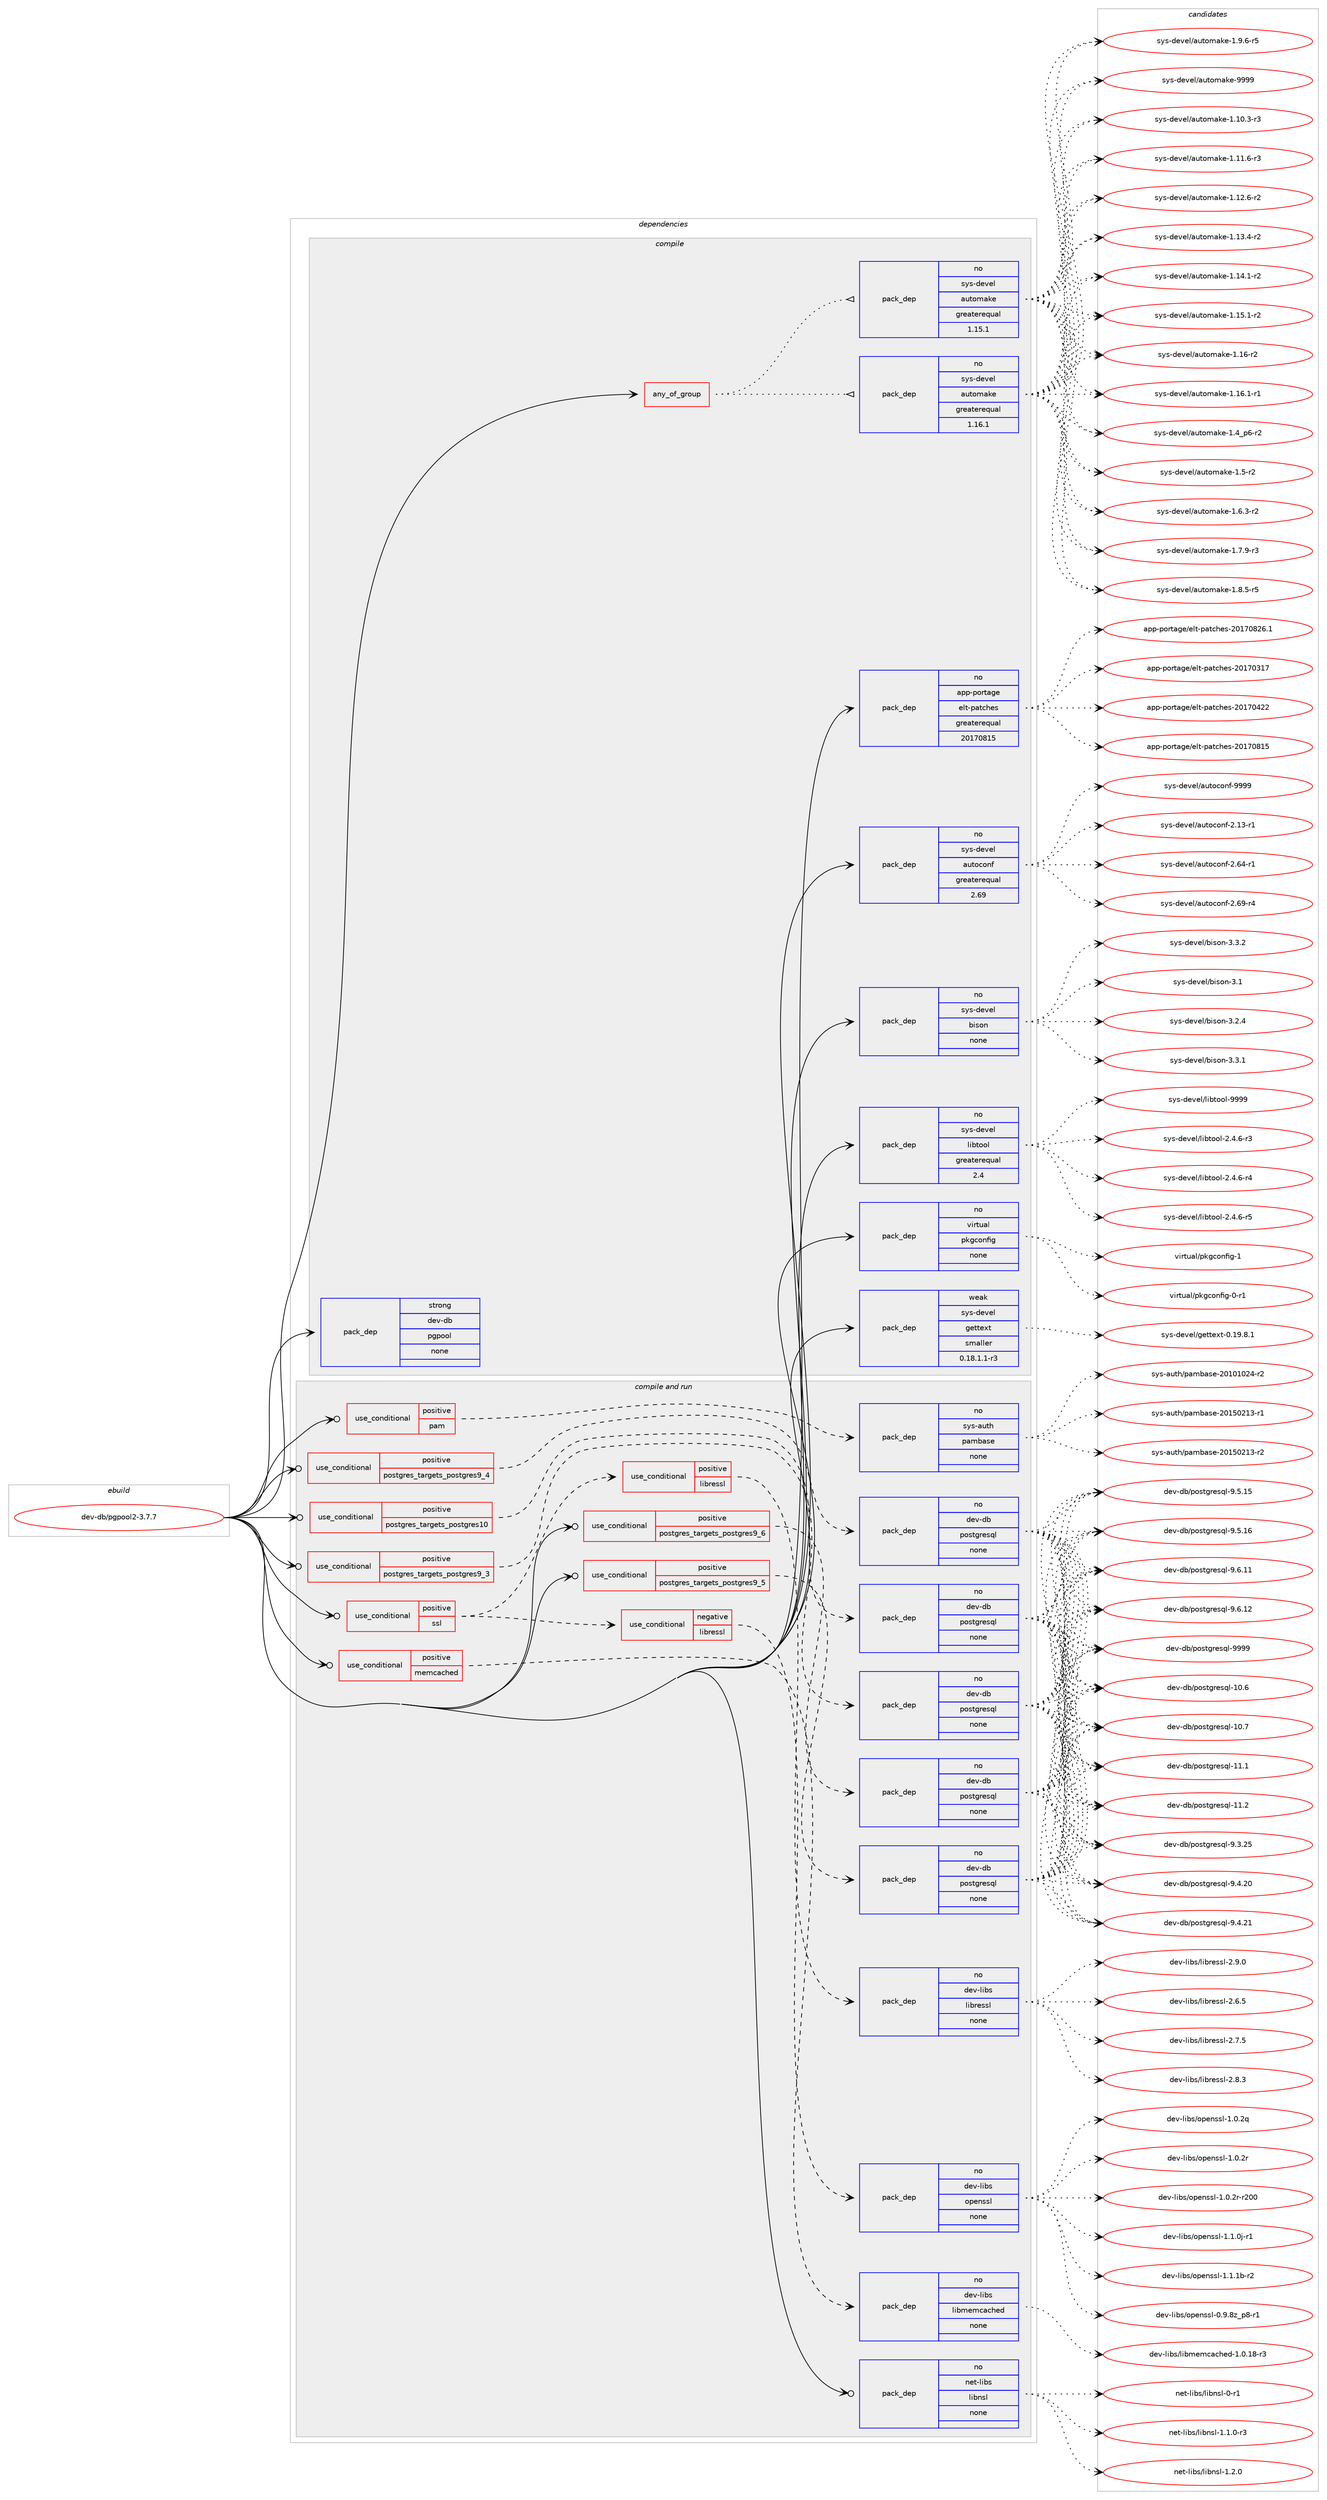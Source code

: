 digraph prolog {

# *************
# Graph options
# *************

newrank=true;
concentrate=true;
compound=true;
graph [rankdir=LR,fontname=Helvetica,fontsize=10,ranksep=1.5];#, ranksep=2.5, nodesep=0.2];
edge  [arrowhead=vee];
node  [fontname=Helvetica,fontsize=10];

# **********
# The ebuild
# **********

subgraph cluster_leftcol {
color=gray;
rank=same;
label=<<i>ebuild</i>>;
id [label="dev-db/pgpool2-3.7.7", color=red, width=4, href="../dev-db/pgpool2-3.7.7.svg"];
}

# ****************
# The dependencies
# ****************

subgraph cluster_midcol {
color=gray;
label=<<i>dependencies</i>>;
subgraph cluster_compile {
fillcolor="#eeeeee";
style=filled;
label=<<i>compile</i>>;
subgraph any20402 {
dependency1321471 [label=<<TABLE BORDER="0" CELLBORDER="1" CELLSPACING="0" CELLPADDING="4"><TR><TD CELLPADDING="10">any_of_group</TD></TR></TABLE>>, shape=none, color=red];subgraph pack942980 {
dependency1321472 [label=<<TABLE BORDER="0" CELLBORDER="1" CELLSPACING="0" CELLPADDING="4" WIDTH="220"><TR><TD ROWSPAN="6" CELLPADDING="30">pack_dep</TD></TR><TR><TD WIDTH="110">no</TD></TR><TR><TD>sys-devel</TD></TR><TR><TD>automake</TD></TR><TR><TD>greaterequal</TD></TR><TR><TD>1.16.1</TD></TR></TABLE>>, shape=none, color=blue];
}
dependency1321471:e -> dependency1321472:w [weight=20,style="dotted",arrowhead="oinv"];
subgraph pack942981 {
dependency1321473 [label=<<TABLE BORDER="0" CELLBORDER="1" CELLSPACING="0" CELLPADDING="4" WIDTH="220"><TR><TD ROWSPAN="6" CELLPADDING="30">pack_dep</TD></TR><TR><TD WIDTH="110">no</TD></TR><TR><TD>sys-devel</TD></TR><TR><TD>automake</TD></TR><TR><TD>greaterequal</TD></TR><TR><TD>1.15.1</TD></TR></TABLE>>, shape=none, color=blue];
}
dependency1321471:e -> dependency1321473:w [weight=20,style="dotted",arrowhead="oinv"];
}
id:e -> dependency1321471:w [weight=20,style="solid",arrowhead="vee"];
subgraph pack942982 {
dependency1321474 [label=<<TABLE BORDER="0" CELLBORDER="1" CELLSPACING="0" CELLPADDING="4" WIDTH="220"><TR><TD ROWSPAN="6" CELLPADDING="30">pack_dep</TD></TR><TR><TD WIDTH="110">no</TD></TR><TR><TD>app-portage</TD></TR><TR><TD>elt-patches</TD></TR><TR><TD>greaterequal</TD></TR><TR><TD>20170815</TD></TR></TABLE>>, shape=none, color=blue];
}
id:e -> dependency1321474:w [weight=20,style="solid",arrowhead="vee"];
subgraph pack942983 {
dependency1321475 [label=<<TABLE BORDER="0" CELLBORDER="1" CELLSPACING="0" CELLPADDING="4" WIDTH="220"><TR><TD ROWSPAN="6" CELLPADDING="30">pack_dep</TD></TR><TR><TD WIDTH="110">no</TD></TR><TR><TD>sys-devel</TD></TR><TR><TD>autoconf</TD></TR><TR><TD>greaterequal</TD></TR><TR><TD>2.69</TD></TR></TABLE>>, shape=none, color=blue];
}
id:e -> dependency1321475:w [weight=20,style="solid",arrowhead="vee"];
subgraph pack942984 {
dependency1321476 [label=<<TABLE BORDER="0" CELLBORDER="1" CELLSPACING="0" CELLPADDING="4" WIDTH="220"><TR><TD ROWSPAN="6" CELLPADDING="30">pack_dep</TD></TR><TR><TD WIDTH="110">no</TD></TR><TR><TD>sys-devel</TD></TR><TR><TD>bison</TD></TR><TR><TD>none</TD></TR><TR><TD></TD></TR></TABLE>>, shape=none, color=blue];
}
id:e -> dependency1321476:w [weight=20,style="solid",arrowhead="vee"];
subgraph pack942985 {
dependency1321477 [label=<<TABLE BORDER="0" CELLBORDER="1" CELLSPACING="0" CELLPADDING="4" WIDTH="220"><TR><TD ROWSPAN="6" CELLPADDING="30">pack_dep</TD></TR><TR><TD WIDTH="110">no</TD></TR><TR><TD>sys-devel</TD></TR><TR><TD>libtool</TD></TR><TR><TD>greaterequal</TD></TR><TR><TD>2.4</TD></TR></TABLE>>, shape=none, color=blue];
}
id:e -> dependency1321477:w [weight=20,style="solid",arrowhead="vee"];
subgraph pack942986 {
dependency1321478 [label=<<TABLE BORDER="0" CELLBORDER="1" CELLSPACING="0" CELLPADDING="4" WIDTH="220"><TR><TD ROWSPAN="6" CELLPADDING="30">pack_dep</TD></TR><TR><TD WIDTH="110">no</TD></TR><TR><TD>virtual</TD></TR><TR><TD>pkgconfig</TD></TR><TR><TD>none</TD></TR><TR><TD></TD></TR></TABLE>>, shape=none, color=blue];
}
id:e -> dependency1321478:w [weight=20,style="solid",arrowhead="vee"];
subgraph pack942987 {
dependency1321479 [label=<<TABLE BORDER="0" CELLBORDER="1" CELLSPACING="0" CELLPADDING="4" WIDTH="220"><TR><TD ROWSPAN="6" CELLPADDING="30">pack_dep</TD></TR><TR><TD WIDTH="110">strong</TD></TR><TR><TD>dev-db</TD></TR><TR><TD>pgpool</TD></TR><TR><TD>none</TD></TR><TR><TD></TD></TR></TABLE>>, shape=none, color=blue];
}
id:e -> dependency1321479:w [weight=20,style="solid",arrowhead="vee"];
subgraph pack942988 {
dependency1321480 [label=<<TABLE BORDER="0" CELLBORDER="1" CELLSPACING="0" CELLPADDING="4" WIDTH="220"><TR><TD ROWSPAN="6" CELLPADDING="30">pack_dep</TD></TR><TR><TD WIDTH="110">weak</TD></TR><TR><TD>sys-devel</TD></TR><TR><TD>gettext</TD></TR><TR><TD>smaller</TD></TR><TR><TD>0.18.1.1-r3</TD></TR></TABLE>>, shape=none, color=blue];
}
id:e -> dependency1321480:w [weight=20,style="solid",arrowhead="vee"];
}
subgraph cluster_compileandrun {
fillcolor="#eeeeee";
style=filled;
label=<<i>compile and run</i>>;
subgraph cond357537 {
dependency1321481 [label=<<TABLE BORDER="0" CELLBORDER="1" CELLSPACING="0" CELLPADDING="4"><TR><TD ROWSPAN="3" CELLPADDING="10">use_conditional</TD></TR><TR><TD>positive</TD></TR><TR><TD>memcached</TD></TR></TABLE>>, shape=none, color=red];
subgraph pack942989 {
dependency1321482 [label=<<TABLE BORDER="0" CELLBORDER="1" CELLSPACING="0" CELLPADDING="4" WIDTH="220"><TR><TD ROWSPAN="6" CELLPADDING="30">pack_dep</TD></TR><TR><TD WIDTH="110">no</TD></TR><TR><TD>dev-libs</TD></TR><TR><TD>libmemcached</TD></TR><TR><TD>none</TD></TR><TR><TD></TD></TR></TABLE>>, shape=none, color=blue];
}
dependency1321481:e -> dependency1321482:w [weight=20,style="dashed",arrowhead="vee"];
}
id:e -> dependency1321481:w [weight=20,style="solid",arrowhead="odotvee"];
subgraph cond357538 {
dependency1321483 [label=<<TABLE BORDER="0" CELLBORDER="1" CELLSPACING="0" CELLPADDING="4"><TR><TD ROWSPAN="3" CELLPADDING="10">use_conditional</TD></TR><TR><TD>positive</TD></TR><TR><TD>pam</TD></TR></TABLE>>, shape=none, color=red];
subgraph pack942990 {
dependency1321484 [label=<<TABLE BORDER="0" CELLBORDER="1" CELLSPACING="0" CELLPADDING="4" WIDTH="220"><TR><TD ROWSPAN="6" CELLPADDING="30">pack_dep</TD></TR><TR><TD WIDTH="110">no</TD></TR><TR><TD>sys-auth</TD></TR><TR><TD>pambase</TD></TR><TR><TD>none</TD></TR><TR><TD></TD></TR></TABLE>>, shape=none, color=blue];
}
dependency1321483:e -> dependency1321484:w [weight=20,style="dashed",arrowhead="vee"];
}
id:e -> dependency1321483:w [weight=20,style="solid",arrowhead="odotvee"];
subgraph cond357539 {
dependency1321485 [label=<<TABLE BORDER="0" CELLBORDER="1" CELLSPACING="0" CELLPADDING="4"><TR><TD ROWSPAN="3" CELLPADDING="10">use_conditional</TD></TR><TR><TD>positive</TD></TR><TR><TD>postgres_targets_postgres10</TD></TR></TABLE>>, shape=none, color=red];
subgraph pack942991 {
dependency1321486 [label=<<TABLE BORDER="0" CELLBORDER="1" CELLSPACING="0" CELLPADDING="4" WIDTH="220"><TR><TD ROWSPAN="6" CELLPADDING="30">pack_dep</TD></TR><TR><TD WIDTH="110">no</TD></TR><TR><TD>dev-db</TD></TR><TR><TD>postgresql</TD></TR><TR><TD>none</TD></TR><TR><TD></TD></TR></TABLE>>, shape=none, color=blue];
}
dependency1321485:e -> dependency1321486:w [weight=20,style="dashed",arrowhead="vee"];
}
id:e -> dependency1321485:w [weight=20,style="solid",arrowhead="odotvee"];
subgraph cond357540 {
dependency1321487 [label=<<TABLE BORDER="0" CELLBORDER="1" CELLSPACING="0" CELLPADDING="4"><TR><TD ROWSPAN="3" CELLPADDING="10">use_conditional</TD></TR><TR><TD>positive</TD></TR><TR><TD>postgres_targets_postgres9_3</TD></TR></TABLE>>, shape=none, color=red];
subgraph pack942992 {
dependency1321488 [label=<<TABLE BORDER="0" CELLBORDER="1" CELLSPACING="0" CELLPADDING="4" WIDTH="220"><TR><TD ROWSPAN="6" CELLPADDING="30">pack_dep</TD></TR><TR><TD WIDTH="110">no</TD></TR><TR><TD>dev-db</TD></TR><TR><TD>postgresql</TD></TR><TR><TD>none</TD></TR><TR><TD></TD></TR></TABLE>>, shape=none, color=blue];
}
dependency1321487:e -> dependency1321488:w [weight=20,style="dashed",arrowhead="vee"];
}
id:e -> dependency1321487:w [weight=20,style="solid",arrowhead="odotvee"];
subgraph cond357541 {
dependency1321489 [label=<<TABLE BORDER="0" CELLBORDER="1" CELLSPACING="0" CELLPADDING="4"><TR><TD ROWSPAN="3" CELLPADDING="10">use_conditional</TD></TR><TR><TD>positive</TD></TR><TR><TD>postgres_targets_postgres9_4</TD></TR></TABLE>>, shape=none, color=red];
subgraph pack942993 {
dependency1321490 [label=<<TABLE BORDER="0" CELLBORDER="1" CELLSPACING="0" CELLPADDING="4" WIDTH="220"><TR><TD ROWSPAN="6" CELLPADDING="30">pack_dep</TD></TR><TR><TD WIDTH="110">no</TD></TR><TR><TD>dev-db</TD></TR><TR><TD>postgresql</TD></TR><TR><TD>none</TD></TR><TR><TD></TD></TR></TABLE>>, shape=none, color=blue];
}
dependency1321489:e -> dependency1321490:w [weight=20,style="dashed",arrowhead="vee"];
}
id:e -> dependency1321489:w [weight=20,style="solid",arrowhead="odotvee"];
subgraph cond357542 {
dependency1321491 [label=<<TABLE BORDER="0" CELLBORDER="1" CELLSPACING="0" CELLPADDING="4"><TR><TD ROWSPAN="3" CELLPADDING="10">use_conditional</TD></TR><TR><TD>positive</TD></TR><TR><TD>postgres_targets_postgres9_5</TD></TR></TABLE>>, shape=none, color=red];
subgraph pack942994 {
dependency1321492 [label=<<TABLE BORDER="0" CELLBORDER="1" CELLSPACING="0" CELLPADDING="4" WIDTH="220"><TR><TD ROWSPAN="6" CELLPADDING="30">pack_dep</TD></TR><TR><TD WIDTH="110">no</TD></TR><TR><TD>dev-db</TD></TR><TR><TD>postgresql</TD></TR><TR><TD>none</TD></TR><TR><TD></TD></TR></TABLE>>, shape=none, color=blue];
}
dependency1321491:e -> dependency1321492:w [weight=20,style="dashed",arrowhead="vee"];
}
id:e -> dependency1321491:w [weight=20,style="solid",arrowhead="odotvee"];
subgraph cond357543 {
dependency1321493 [label=<<TABLE BORDER="0" CELLBORDER="1" CELLSPACING="0" CELLPADDING="4"><TR><TD ROWSPAN="3" CELLPADDING="10">use_conditional</TD></TR><TR><TD>positive</TD></TR><TR><TD>postgres_targets_postgres9_6</TD></TR></TABLE>>, shape=none, color=red];
subgraph pack942995 {
dependency1321494 [label=<<TABLE BORDER="0" CELLBORDER="1" CELLSPACING="0" CELLPADDING="4" WIDTH="220"><TR><TD ROWSPAN="6" CELLPADDING="30">pack_dep</TD></TR><TR><TD WIDTH="110">no</TD></TR><TR><TD>dev-db</TD></TR><TR><TD>postgresql</TD></TR><TR><TD>none</TD></TR><TR><TD></TD></TR></TABLE>>, shape=none, color=blue];
}
dependency1321493:e -> dependency1321494:w [weight=20,style="dashed",arrowhead="vee"];
}
id:e -> dependency1321493:w [weight=20,style="solid",arrowhead="odotvee"];
subgraph cond357544 {
dependency1321495 [label=<<TABLE BORDER="0" CELLBORDER="1" CELLSPACING="0" CELLPADDING="4"><TR><TD ROWSPAN="3" CELLPADDING="10">use_conditional</TD></TR><TR><TD>positive</TD></TR><TR><TD>ssl</TD></TR></TABLE>>, shape=none, color=red];
subgraph cond357545 {
dependency1321496 [label=<<TABLE BORDER="0" CELLBORDER="1" CELLSPACING="0" CELLPADDING="4"><TR><TD ROWSPAN="3" CELLPADDING="10">use_conditional</TD></TR><TR><TD>negative</TD></TR><TR><TD>libressl</TD></TR></TABLE>>, shape=none, color=red];
subgraph pack942996 {
dependency1321497 [label=<<TABLE BORDER="0" CELLBORDER="1" CELLSPACING="0" CELLPADDING="4" WIDTH="220"><TR><TD ROWSPAN="6" CELLPADDING="30">pack_dep</TD></TR><TR><TD WIDTH="110">no</TD></TR><TR><TD>dev-libs</TD></TR><TR><TD>openssl</TD></TR><TR><TD>none</TD></TR><TR><TD></TD></TR></TABLE>>, shape=none, color=blue];
}
dependency1321496:e -> dependency1321497:w [weight=20,style="dashed",arrowhead="vee"];
}
dependency1321495:e -> dependency1321496:w [weight=20,style="dashed",arrowhead="vee"];
subgraph cond357546 {
dependency1321498 [label=<<TABLE BORDER="0" CELLBORDER="1" CELLSPACING="0" CELLPADDING="4"><TR><TD ROWSPAN="3" CELLPADDING="10">use_conditional</TD></TR><TR><TD>positive</TD></TR><TR><TD>libressl</TD></TR></TABLE>>, shape=none, color=red];
subgraph pack942997 {
dependency1321499 [label=<<TABLE BORDER="0" CELLBORDER="1" CELLSPACING="0" CELLPADDING="4" WIDTH="220"><TR><TD ROWSPAN="6" CELLPADDING="30">pack_dep</TD></TR><TR><TD WIDTH="110">no</TD></TR><TR><TD>dev-libs</TD></TR><TR><TD>libressl</TD></TR><TR><TD>none</TD></TR><TR><TD></TD></TR></TABLE>>, shape=none, color=blue];
}
dependency1321498:e -> dependency1321499:w [weight=20,style="dashed",arrowhead="vee"];
}
dependency1321495:e -> dependency1321498:w [weight=20,style="dashed",arrowhead="vee"];
}
id:e -> dependency1321495:w [weight=20,style="solid",arrowhead="odotvee"];
subgraph pack942998 {
dependency1321500 [label=<<TABLE BORDER="0" CELLBORDER="1" CELLSPACING="0" CELLPADDING="4" WIDTH="220"><TR><TD ROWSPAN="6" CELLPADDING="30">pack_dep</TD></TR><TR><TD WIDTH="110">no</TD></TR><TR><TD>net-libs</TD></TR><TR><TD>libnsl</TD></TR><TR><TD>none</TD></TR><TR><TD></TD></TR></TABLE>>, shape=none, color=blue];
}
id:e -> dependency1321500:w [weight=20,style="solid",arrowhead="odotvee"];
}
subgraph cluster_run {
fillcolor="#eeeeee";
style=filled;
label=<<i>run</i>>;
}
}

# **************
# The candidates
# **************

subgraph cluster_choices {
rank=same;
color=gray;
label=<<i>candidates</i>>;

subgraph choice942980 {
color=black;
nodesep=1;
choice11512111545100101118101108479711711611110997107101454946494846514511451 [label="sys-devel/automake-1.10.3-r3", color=red, width=4,href="../sys-devel/automake-1.10.3-r3.svg"];
choice11512111545100101118101108479711711611110997107101454946494946544511451 [label="sys-devel/automake-1.11.6-r3", color=red, width=4,href="../sys-devel/automake-1.11.6-r3.svg"];
choice11512111545100101118101108479711711611110997107101454946495046544511450 [label="sys-devel/automake-1.12.6-r2", color=red, width=4,href="../sys-devel/automake-1.12.6-r2.svg"];
choice11512111545100101118101108479711711611110997107101454946495146524511450 [label="sys-devel/automake-1.13.4-r2", color=red, width=4,href="../sys-devel/automake-1.13.4-r2.svg"];
choice11512111545100101118101108479711711611110997107101454946495246494511450 [label="sys-devel/automake-1.14.1-r2", color=red, width=4,href="../sys-devel/automake-1.14.1-r2.svg"];
choice11512111545100101118101108479711711611110997107101454946495346494511450 [label="sys-devel/automake-1.15.1-r2", color=red, width=4,href="../sys-devel/automake-1.15.1-r2.svg"];
choice1151211154510010111810110847971171161111099710710145494649544511450 [label="sys-devel/automake-1.16-r2", color=red, width=4,href="../sys-devel/automake-1.16-r2.svg"];
choice11512111545100101118101108479711711611110997107101454946495446494511449 [label="sys-devel/automake-1.16.1-r1", color=red, width=4,href="../sys-devel/automake-1.16.1-r1.svg"];
choice115121115451001011181011084797117116111109971071014549465295112544511450 [label="sys-devel/automake-1.4_p6-r2", color=red, width=4,href="../sys-devel/automake-1.4_p6-r2.svg"];
choice11512111545100101118101108479711711611110997107101454946534511450 [label="sys-devel/automake-1.5-r2", color=red, width=4,href="../sys-devel/automake-1.5-r2.svg"];
choice115121115451001011181011084797117116111109971071014549465446514511450 [label="sys-devel/automake-1.6.3-r2", color=red, width=4,href="../sys-devel/automake-1.6.3-r2.svg"];
choice115121115451001011181011084797117116111109971071014549465546574511451 [label="sys-devel/automake-1.7.9-r3", color=red, width=4,href="../sys-devel/automake-1.7.9-r3.svg"];
choice115121115451001011181011084797117116111109971071014549465646534511453 [label="sys-devel/automake-1.8.5-r5", color=red, width=4,href="../sys-devel/automake-1.8.5-r5.svg"];
choice115121115451001011181011084797117116111109971071014549465746544511453 [label="sys-devel/automake-1.9.6-r5", color=red, width=4,href="../sys-devel/automake-1.9.6-r5.svg"];
choice115121115451001011181011084797117116111109971071014557575757 [label="sys-devel/automake-9999", color=red, width=4,href="../sys-devel/automake-9999.svg"];
dependency1321472:e -> choice11512111545100101118101108479711711611110997107101454946494846514511451:w [style=dotted,weight="100"];
dependency1321472:e -> choice11512111545100101118101108479711711611110997107101454946494946544511451:w [style=dotted,weight="100"];
dependency1321472:e -> choice11512111545100101118101108479711711611110997107101454946495046544511450:w [style=dotted,weight="100"];
dependency1321472:e -> choice11512111545100101118101108479711711611110997107101454946495146524511450:w [style=dotted,weight="100"];
dependency1321472:e -> choice11512111545100101118101108479711711611110997107101454946495246494511450:w [style=dotted,weight="100"];
dependency1321472:e -> choice11512111545100101118101108479711711611110997107101454946495346494511450:w [style=dotted,weight="100"];
dependency1321472:e -> choice1151211154510010111810110847971171161111099710710145494649544511450:w [style=dotted,weight="100"];
dependency1321472:e -> choice11512111545100101118101108479711711611110997107101454946495446494511449:w [style=dotted,weight="100"];
dependency1321472:e -> choice115121115451001011181011084797117116111109971071014549465295112544511450:w [style=dotted,weight="100"];
dependency1321472:e -> choice11512111545100101118101108479711711611110997107101454946534511450:w [style=dotted,weight="100"];
dependency1321472:e -> choice115121115451001011181011084797117116111109971071014549465446514511450:w [style=dotted,weight="100"];
dependency1321472:e -> choice115121115451001011181011084797117116111109971071014549465546574511451:w [style=dotted,weight="100"];
dependency1321472:e -> choice115121115451001011181011084797117116111109971071014549465646534511453:w [style=dotted,weight="100"];
dependency1321472:e -> choice115121115451001011181011084797117116111109971071014549465746544511453:w [style=dotted,weight="100"];
dependency1321472:e -> choice115121115451001011181011084797117116111109971071014557575757:w [style=dotted,weight="100"];
}
subgraph choice942981 {
color=black;
nodesep=1;
choice11512111545100101118101108479711711611110997107101454946494846514511451 [label="sys-devel/automake-1.10.3-r3", color=red, width=4,href="../sys-devel/automake-1.10.3-r3.svg"];
choice11512111545100101118101108479711711611110997107101454946494946544511451 [label="sys-devel/automake-1.11.6-r3", color=red, width=4,href="../sys-devel/automake-1.11.6-r3.svg"];
choice11512111545100101118101108479711711611110997107101454946495046544511450 [label="sys-devel/automake-1.12.6-r2", color=red, width=4,href="../sys-devel/automake-1.12.6-r2.svg"];
choice11512111545100101118101108479711711611110997107101454946495146524511450 [label="sys-devel/automake-1.13.4-r2", color=red, width=4,href="../sys-devel/automake-1.13.4-r2.svg"];
choice11512111545100101118101108479711711611110997107101454946495246494511450 [label="sys-devel/automake-1.14.1-r2", color=red, width=4,href="../sys-devel/automake-1.14.1-r2.svg"];
choice11512111545100101118101108479711711611110997107101454946495346494511450 [label="sys-devel/automake-1.15.1-r2", color=red, width=4,href="../sys-devel/automake-1.15.1-r2.svg"];
choice1151211154510010111810110847971171161111099710710145494649544511450 [label="sys-devel/automake-1.16-r2", color=red, width=4,href="../sys-devel/automake-1.16-r2.svg"];
choice11512111545100101118101108479711711611110997107101454946495446494511449 [label="sys-devel/automake-1.16.1-r1", color=red, width=4,href="../sys-devel/automake-1.16.1-r1.svg"];
choice115121115451001011181011084797117116111109971071014549465295112544511450 [label="sys-devel/automake-1.4_p6-r2", color=red, width=4,href="../sys-devel/automake-1.4_p6-r2.svg"];
choice11512111545100101118101108479711711611110997107101454946534511450 [label="sys-devel/automake-1.5-r2", color=red, width=4,href="../sys-devel/automake-1.5-r2.svg"];
choice115121115451001011181011084797117116111109971071014549465446514511450 [label="sys-devel/automake-1.6.3-r2", color=red, width=4,href="../sys-devel/automake-1.6.3-r2.svg"];
choice115121115451001011181011084797117116111109971071014549465546574511451 [label="sys-devel/automake-1.7.9-r3", color=red, width=4,href="../sys-devel/automake-1.7.9-r3.svg"];
choice115121115451001011181011084797117116111109971071014549465646534511453 [label="sys-devel/automake-1.8.5-r5", color=red, width=4,href="../sys-devel/automake-1.8.5-r5.svg"];
choice115121115451001011181011084797117116111109971071014549465746544511453 [label="sys-devel/automake-1.9.6-r5", color=red, width=4,href="../sys-devel/automake-1.9.6-r5.svg"];
choice115121115451001011181011084797117116111109971071014557575757 [label="sys-devel/automake-9999", color=red, width=4,href="../sys-devel/automake-9999.svg"];
dependency1321473:e -> choice11512111545100101118101108479711711611110997107101454946494846514511451:w [style=dotted,weight="100"];
dependency1321473:e -> choice11512111545100101118101108479711711611110997107101454946494946544511451:w [style=dotted,weight="100"];
dependency1321473:e -> choice11512111545100101118101108479711711611110997107101454946495046544511450:w [style=dotted,weight="100"];
dependency1321473:e -> choice11512111545100101118101108479711711611110997107101454946495146524511450:w [style=dotted,weight="100"];
dependency1321473:e -> choice11512111545100101118101108479711711611110997107101454946495246494511450:w [style=dotted,weight="100"];
dependency1321473:e -> choice11512111545100101118101108479711711611110997107101454946495346494511450:w [style=dotted,weight="100"];
dependency1321473:e -> choice1151211154510010111810110847971171161111099710710145494649544511450:w [style=dotted,weight="100"];
dependency1321473:e -> choice11512111545100101118101108479711711611110997107101454946495446494511449:w [style=dotted,weight="100"];
dependency1321473:e -> choice115121115451001011181011084797117116111109971071014549465295112544511450:w [style=dotted,weight="100"];
dependency1321473:e -> choice11512111545100101118101108479711711611110997107101454946534511450:w [style=dotted,weight="100"];
dependency1321473:e -> choice115121115451001011181011084797117116111109971071014549465446514511450:w [style=dotted,weight="100"];
dependency1321473:e -> choice115121115451001011181011084797117116111109971071014549465546574511451:w [style=dotted,weight="100"];
dependency1321473:e -> choice115121115451001011181011084797117116111109971071014549465646534511453:w [style=dotted,weight="100"];
dependency1321473:e -> choice115121115451001011181011084797117116111109971071014549465746544511453:w [style=dotted,weight="100"];
dependency1321473:e -> choice115121115451001011181011084797117116111109971071014557575757:w [style=dotted,weight="100"];
}
subgraph choice942982 {
color=black;
nodesep=1;
choice97112112451121111141169710310147101108116451129711699104101115455048495548514955 [label="app-portage/elt-patches-20170317", color=red, width=4,href="../app-portage/elt-patches-20170317.svg"];
choice97112112451121111141169710310147101108116451129711699104101115455048495548525050 [label="app-portage/elt-patches-20170422", color=red, width=4,href="../app-portage/elt-patches-20170422.svg"];
choice97112112451121111141169710310147101108116451129711699104101115455048495548564953 [label="app-portage/elt-patches-20170815", color=red, width=4,href="../app-portage/elt-patches-20170815.svg"];
choice971121124511211111411697103101471011081164511297116991041011154550484955485650544649 [label="app-portage/elt-patches-20170826.1", color=red, width=4,href="../app-portage/elt-patches-20170826.1.svg"];
dependency1321474:e -> choice97112112451121111141169710310147101108116451129711699104101115455048495548514955:w [style=dotted,weight="100"];
dependency1321474:e -> choice97112112451121111141169710310147101108116451129711699104101115455048495548525050:w [style=dotted,weight="100"];
dependency1321474:e -> choice97112112451121111141169710310147101108116451129711699104101115455048495548564953:w [style=dotted,weight="100"];
dependency1321474:e -> choice971121124511211111411697103101471011081164511297116991041011154550484955485650544649:w [style=dotted,weight="100"];
}
subgraph choice942983 {
color=black;
nodesep=1;
choice1151211154510010111810110847971171161119911111010245504649514511449 [label="sys-devel/autoconf-2.13-r1", color=red, width=4,href="../sys-devel/autoconf-2.13-r1.svg"];
choice1151211154510010111810110847971171161119911111010245504654524511449 [label="sys-devel/autoconf-2.64-r1", color=red, width=4,href="../sys-devel/autoconf-2.64-r1.svg"];
choice1151211154510010111810110847971171161119911111010245504654574511452 [label="sys-devel/autoconf-2.69-r4", color=red, width=4,href="../sys-devel/autoconf-2.69-r4.svg"];
choice115121115451001011181011084797117116111991111101024557575757 [label="sys-devel/autoconf-9999", color=red, width=4,href="../sys-devel/autoconf-9999.svg"];
dependency1321475:e -> choice1151211154510010111810110847971171161119911111010245504649514511449:w [style=dotted,weight="100"];
dependency1321475:e -> choice1151211154510010111810110847971171161119911111010245504654524511449:w [style=dotted,weight="100"];
dependency1321475:e -> choice1151211154510010111810110847971171161119911111010245504654574511452:w [style=dotted,weight="100"];
dependency1321475:e -> choice115121115451001011181011084797117116111991111101024557575757:w [style=dotted,weight="100"];
}
subgraph choice942984 {
color=black;
nodesep=1;
choice11512111545100101118101108479810511511111045514649 [label="sys-devel/bison-3.1", color=red, width=4,href="../sys-devel/bison-3.1.svg"];
choice115121115451001011181011084798105115111110455146504652 [label="sys-devel/bison-3.2.4", color=red, width=4,href="../sys-devel/bison-3.2.4.svg"];
choice115121115451001011181011084798105115111110455146514649 [label="sys-devel/bison-3.3.1", color=red, width=4,href="../sys-devel/bison-3.3.1.svg"];
choice115121115451001011181011084798105115111110455146514650 [label="sys-devel/bison-3.3.2", color=red, width=4,href="../sys-devel/bison-3.3.2.svg"];
dependency1321476:e -> choice11512111545100101118101108479810511511111045514649:w [style=dotted,weight="100"];
dependency1321476:e -> choice115121115451001011181011084798105115111110455146504652:w [style=dotted,weight="100"];
dependency1321476:e -> choice115121115451001011181011084798105115111110455146514649:w [style=dotted,weight="100"];
dependency1321476:e -> choice115121115451001011181011084798105115111110455146514650:w [style=dotted,weight="100"];
}
subgraph choice942985 {
color=black;
nodesep=1;
choice1151211154510010111810110847108105981161111111084550465246544511451 [label="sys-devel/libtool-2.4.6-r3", color=red, width=4,href="../sys-devel/libtool-2.4.6-r3.svg"];
choice1151211154510010111810110847108105981161111111084550465246544511452 [label="sys-devel/libtool-2.4.6-r4", color=red, width=4,href="../sys-devel/libtool-2.4.6-r4.svg"];
choice1151211154510010111810110847108105981161111111084550465246544511453 [label="sys-devel/libtool-2.4.6-r5", color=red, width=4,href="../sys-devel/libtool-2.4.6-r5.svg"];
choice1151211154510010111810110847108105981161111111084557575757 [label="sys-devel/libtool-9999", color=red, width=4,href="../sys-devel/libtool-9999.svg"];
dependency1321477:e -> choice1151211154510010111810110847108105981161111111084550465246544511451:w [style=dotted,weight="100"];
dependency1321477:e -> choice1151211154510010111810110847108105981161111111084550465246544511452:w [style=dotted,weight="100"];
dependency1321477:e -> choice1151211154510010111810110847108105981161111111084550465246544511453:w [style=dotted,weight="100"];
dependency1321477:e -> choice1151211154510010111810110847108105981161111111084557575757:w [style=dotted,weight="100"];
}
subgraph choice942986 {
color=black;
nodesep=1;
choice11810511411611797108471121071039911111010210510345484511449 [label="virtual/pkgconfig-0-r1", color=red, width=4,href="../virtual/pkgconfig-0-r1.svg"];
choice1181051141161179710847112107103991111101021051034549 [label="virtual/pkgconfig-1", color=red, width=4,href="../virtual/pkgconfig-1.svg"];
dependency1321478:e -> choice11810511411611797108471121071039911111010210510345484511449:w [style=dotted,weight="100"];
dependency1321478:e -> choice1181051141161179710847112107103991111101021051034549:w [style=dotted,weight="100"];
}
subgraph choice942987 {
color=black;
nodesep=1;
}
subgraph choice942988 {
color=black;
nodesep=1;
choice1151211154510010111810110847103101116116101120116454846495746564649 [label="sys-devel/gettext-0.19.8.1", color=red, width=4,href="../sys-devel/gettext-0.19.8.1.svg"];
dependency1321480:e -> choice1151211154510010111810110847103101116116101120116454846495746564649:w [style=dotted,weight="100"];
}
subgraph choice942989 {
color=black;
nodesep=1;
choice10010111845108105981154710810598109101109999799104101100454946484649564511451 [label="dev-libs/libmemcached-1.0.18-r3", color=red, width=4,href="../dev-libs/libmemcached-1.0.18-r3.svg"];
dependency1321482:e -> choice10010111845108105981154710810598109101109999799104101100454946484649564511451:w [style=dotted,weight="100"];
}
subgraph choice942990 {
color=black;
nodesep=1;
choice1151211154597117116104471129710998971151014550484948494850524511450 [label="sys-auth/pambase-20101024-r2", color=red, width=4,href="../sys-auth/pambase-20101024-r2.svg"];
choice1151211154597117116104471129710998971151014550484953485049514511449 [label="sys-auth/pambase-20150213-r1", color=red, width=4,href="../sys-auth/pambase-20150213-r1.svg"];
choice1151211154597117116104471129710998971151014550484953485049514511450 [label="sys-auth/pambase-20150213-r2", color=red, width=4,href="../sys-auth/pambase-20150213-r2.svg"];
dependency1321484:e -> choice1151211154597117116104471129710998971151014550484948494850524511450:w [style=dotted,weight="100"];
dependency1321484:e -> choice1151211154597117116104471129710998971151014550484953485049514511449:w [style=dotted,weight="100"];
dependency1321484:e -> choice1151211154597117116104471129710998971151014550484953485049514511450:w [style=dotted,weight="100"];
}
subgraph choice942991 {
color=black;
nodesep=1;
choice1001011184510098471121111151161031141011151131084549484654 [label="dev-db/postgresql-10.6", color=red, width=4,href="../dev-db/postgresql-10.6.svg"];
choice1001011184510098471121111151161031141011151131084549484655 [label="dev-db/postgresql-10.7", color=red, width=4,href="../dev-db/postgresql-10.7.svg"];
choice1001011184510098471121111151161031141011151131084549494649 [label="dev-db/postgresql-11.1", color=red, width=4,href="../dev-db/postgresql-11.1.svg"];
choice1001011184510098471121111151161031141011151131084549494650 [label="dev-db/postgresql-11.2", color=red, width=4,href="../dev-db/postgresql-11.2.svg"];
choice10010111845100984711211111511610311410111511310845574651465053 [label="dev-db/postgresql-9.3.25", color=red, width=4,href="../dev-db/postgresql-9.3.25.svg"];
choice10010111845100984711211111511610311410111511310845574652465048 [label="dev-db/postgresql-9.4.20", color=red, width=4,href="../dev-db/postgresql-9.4.20.svg"];
choice10010111845100984711211111511610311410111511310845574652465049 [label="dev-db/postgresql-9.4.21", color=red, width=4,href="../dev-db/postgresql-9.4.21.svg"];
choice10010111845100984711211111511610311410111511310845574653464953 [label="dev-db/postgresql-9.5.15", color=red, width=4,href="../dev-db/postgresql-9.5.15.svg"];
choice10010111845100984711211111511610311410111511310845574653464954 [label="dev-db/postgresql-9.5.16", color=red, width=4,href="../dev-db/postgresql-9.5.16.svg"];
choice10010111845100984711211111511610311410111511310845574654464949 [label="dev-db/postgresql-9.6.11", color=red, width=4,href="../dev-db/postgresql-9.6.11.svg"];
choice10010111845100984711211111511610311410111511310845574654464950 [label="dev-db/postgresql-9.6.12", color=red, width=4,href="../dev-db/postgresql-9.6.12.svg"];
choice1001011184510098471121111151161031141011151131084557575757 [label="dev-db/postgresql-9999", color=red, width=4,href="../dev-db/postgresql-9999.svg"];
dependency1321486:e -> choice1001011184510098471121111151161031141011151131084549484654:w [style=dotted,weight="100"];
dependency1321486:e -> choice1001011184510098471121111151161031141011151131084549484655:w [style=dotted,weight="100"];
dependency1321486:e -> choice1001011184510098471121111151161031141011151131084549494649:w [style=dotted,weight="100"];
dependency1321486:e -> choice1001011184510098471121111151161031141011151131084549494650:w [style=dotted,weight="100"];
dependency1321486:e -> choice10010111845100984711211111511610311410111511310845574651465053:w [style=dotted,weight="100"];
dependency1321486:e -> choice10010111845100984711211111511610311410111511310845574652465048:w [style=dotted,weight="100"];
dependency1321486:e -> choice10010111845100984711211111511610311410111511310845574652465049:w [style=dotted,weight="100"];
dependency1321486:e -> choice10010111845100984711211111511610311410111511310845574653464953:w [style=dotted,weight="100"];
dependency1321486:e -> choice10010111845100984711211111511610311410111511310845574653464954:w [style=dotted,weight="100"];
dependency1321486:e -> choice10010111845100984711211111511610311410111511310845574654464949:w [style=dotted,weight="100"];
dependency1321486:e -> choice10010111845100984711211111511610311410111511310845574654464950:w [style=dotted,weight="100"];
dependency1321486:e -> choice1001011184510098471121111151161031141011151131084557575757:w [style=dotted,weight="100"];
}
subgraph choice942992 {
color=black;
nodesep=1;
choice1001011184510098471121111151161031141011151131084549484654 [label="dev-db/postgresql-10.6", color=red, width=4,href="../dev-db/postgresql-10.6.svg"];
choice1001011184510098471121111151161031141011151131084549484655 [label="dev-db/postgresql-10.7", color=red, width=4,href="../dev-db/postgresql-10.7.svg"];
choice1001011184510098471121111151161031141011151131084549494649 [label="dev-db/postgresql-11.1", color=red, width=4,href="../dev-db/postgresql-11.1.svg"];
choice1001011184510098471121111151161031141011151131084549494650 [label="dev-db/postgresql-11.2", color=red, width=4,href="../dev-db/postgresql-11.2.svg"];
choice10010111845100984711211111511610311410111511310845574651465053 [label="dev-db/postgresql-9.3.25", color=red, width=4,href="../dev-db/postgresql-9.3.25.svg"];
choice10010111845100984711211111511610311410111511310845574652465048 [label="dev-db/postgresql-9.4.20", color=red, width=4,href="../dev-db/postgresql-9.4.20.svg"];
choice10010111845100984711211111511610311410111511310845574652465049 [label="dev-db/postgresql-9.4.21", color=red, width=4,href="../dev-db/postgresql-9.4.21.svg"];
choice10010111845100984711211111511610311410111511310845574653464953 [label="dev-db/postgresql-9.5.15", color=red, width=4,href="../dev-db/postgresql-9.5.15.svg"];
choice10010111845100984711211111511610311410111511310845574653464954 [label="dev-db/postgresql-9.5.16", color=red, width=4,href="../dev-db/postgresql-9.5.16.svg"];
choice10010111845100984711211111511610311410111511310845574654464949 [label="dev-db/postgresql-9.6.11", color=red, width=4,href="../dev-db/postgresql-9.6.11.svg"];
choice10010111845100984711211111511610311410111511310845574654464950 [label="dev-db/postgresql-9.6.12", color=red, width=4,href="../dev-db/postgresql-9.6.12.svg"];
choice1001011184510098471121111151161031141011151131084557575757 [label="dev-db/postgresql-9999", color=red, width=4,href="../dev-db/postgresql-9999.svg"];
dependency1321488:e -> choice1001011184510098471121111151161031141011151131084549484654:w [style=dotted,weight="100"];
dependency1321488:e -> choice1001011184510098471121111151161031141011151131084549484655:w [style=dotted,weight="100"];
dependency1321488:e -> choice1001011184510098471121111151161031141011151131084549494649:w [style=dotted,weight="100"];
dependency1321488:e -> choice1001011184510098471121111151161031141011151131084549494650:w [style=dotted,weight="100"];
dependency1321488:e -> choice10010111845100984711211111511610311410111511310845574651465053:w [style=dotted,weight="100"];
dependency1321488:e -> choice10010111845100984711211111511610311410111511310845574652465048:w [style=dotted,weight="100"];
dependency1321488:e -> choice10010111845100984711211111511610311410111511310845574652465049:w [style=dotted,weight="100"];
dependency1321488:e -> choice10010111845100984711211111511610311410111511310845574653464953:w [style=dotted,weight="100"];
dependency1321488:e -> choice10010111845100984711211111511610311410111511310845574653464954:w [style=dotted,weight="100"];
dependency1321488:e -> choice10010111845100984711211111511610311410111511310845574654464949:w [style=dotted,weight="100"];
dependency1321488:e -> choice10010111845100984711211111511610311410111511310845574654464950:w [style=dotted,weight="100"];
dependency1321488:e -> choice1001011184510098471121111151161031141011151131084557575757:w [style=dotted,weight="100"];
}
subgraph choice942993 {
color=black;
nodesep=1;
choice1001011184510098471121111151161031141011151131084549484654 [label="dev-db/postgresql-10.6", color=red, width=4,href="../dev-db/postgresql-10.6.svg"];
choice1001011184510098471121111151161031141011151131084549484655 [label="dev-db/postgresql-10.7", color=red, width=4,href="../dev-db/postgresql-10.7.svg"];
choice1001011184510098471121111151161031141011151131084549494649 [label="dev-db/postgresql-11.1", color=red, width=4,href="../dev-db/postgresql-11.1.svg"];
choice1001011184510098471121111151161031141011151131084549494650 [label="dev-db/postgresql-11.2", color=red, width=4,href="../dev-db/postgresql-11.2.svg"];
choice10010111845100984711211111511610311410111511310845574651465053 [label="dev-db/postgresql-9.3.25", color=red, width=4,href="../dev-db/postgresql-9.3.25.svg"];
choice10010111845100984711211111511610311410111511310845574652465048 [label="dev-db/postgresql-9.4.20", color=red, width=4,href="../dev-db/postgresql-9.4.20.svg"];
choice10010111845100984711211111511610311410111511310845574652465049 [label="dev-db/postgresql-9.4.21", color=red, width=4,href="../dev-db/postgresql-9.4.21.svg"];
choice10010111845100984711211111511610311410111511310845574653464953 [label="dev-db/postgresql-9.5.15", color=red, width=4,href="../dev-db/postgresql-9.5.15.svg"];
choice10010111845100984711211111511610311410111511310845574653464954 [label="dev-db/postgresql-9.5.16", color=red, width=4,href="../dev-db/postgresql-9.5.16.svg"];
choice10010111845100984711211111511610311410111511310845574654464949 [label="dev-db/postgresql-9.6.11", color=red, width=4,href="../dev-db/postgresql-9.6.11.svg"];
choice10010111845100984711211111511610311410111511310845574654464950 [label="dev-db/postgresql-9.6.12", color=red, width=4,href="../dev-db/postgresql-9.6.12.svg"];
choice1001011184510098471121111151161031141011151131084557575757 [label="dev-db/postgresql-9999", color=red, width=4,href="../dev-db/postgresql-9999.svg"];
dependency1321490:e -> choice1001011184510098471121111151161031141011151131084549484654:w [style=dotted,weight="100"];
dependency1321490:e -> choice1001011184510098471121111151161031141011151131084549484655:w [style=dotted,weight="100"];
dependency1321490:e -> choice1001011184510098471121111151161031141011151131084549494649:w [style=dotted,weight="100"];
dependency1321490:e -> choice1001011184510098471121111151161031141011151131084549494650:w [style=dotted,weight="100"];
dependency1321490:e -> choice10010111845100984711211111511610311410111511310845574651465053:w [style=dotted,weight="100"];
dependency1321490:e -> choice10010111845100984711211111511610311410111511310845574652465048:w [style=dotted,weight="100"];
dependency1321490:e -> choice10010111845100984711211111511610311410111511310845574652465049:w [style=dotted,weight="100"];
dependency1321490:e -> choice10010111845100984711211111511610311410111511310845574653464953:w [style=dotted,weight="100"];
dependency1321490:e -> choice10010111845100984711211111511610311410111511310845574653464954:w [style=dotted,weight="100"];
dependency1321490:e -> choice10010111845100984711211111511610311410111511310845574654464949:w [style=dotted,weight="100"];
dependency1321490:e -> choice10010111845100984711211111511610311410111511310845574654464950:w [style=dotted,weight="100"];
dependency1321490:e -> choice1001011184510098471121111151161031141011151131084557575757:w [style=dotted,weight="100"];
}
subgraph choice942994 {
color=black;
nodesep=1;
choice1001011184510098471121111151161031141011151131084549484654 [label="dev-db/postgresql-10.6", color=red, width=4,href="../dev-db/postgresql-10.6.svg"];
choice1001011184510098471121111151161031141011151131084549484655 [label="dev-db/postgresql-10.7", color=red, width=4,href="../dev-db/postgresql-10.7.svg"];
choice1001011184510098471121111151161031141011151131084549494649 [label="dev-db/postgresql-11.1", color=red, width=4,href="../dev-db/postgresql-11.1.svg"];
choice1001011184510098471121111151161031141011151131084549494650 [label="dev-db/postgresql-11.2", color=red, width=4,href="../dev-db/postgresql-11.2.svg"];
choice10010111845100984711211111511610311410111511310845574651465053 [label="dev-db/postgresql-9.3.25", color=red, width=4,href="../dev-db/postgresql-9.3.25.svg"];
choice10010111845100984711211111511610311410111511310845574652465048 [label="dev-db/postgresql-9.4.20", color=red, width=4,href="../dev-db/postgresql-9.4.20.svg"];
choice10010111845100984711211111511610311410111511310845574652465049 [label="dev-db/postgresql-9.4.21", color=red, width=4,href="../dev-db/postgresql-9.4.21.svg"];
choice10010111845100984711211111511610311410111511310845574653464953 [label="dev-db/postgresql-9.5.15", color=red, width=4,href="../dev-db/postgresql-9.5.15.svg"];
choice10010111845100984711211111511610311410111511310845574653464954 [label="dev-db/postgresql-9.5.16", color=red, width=4,href="../dev-db/postgresql-9.5.16.svg"];
choice10010111845100984711211111511610311410111511310845574654464949 [label="dev-db/postgresql-9.6.11", color=red, width=4,href="../dev-db/postgresql-9.6.11.svg"];
choice10010111845100984711211111511610311410111511310845574654464950 [label="dev-db/postgresql-9.6.12", color=red, width=4,href="../dev-db/postgresql-9.6.12.svg"];
choice1001011184510098471121111151161031141011151131084557575757 [label="dev-db/postgresql-9999", color=red, width=4,href="../dev-db/postgresql-9999.svg"];
dependency1321492:e -> choice1001011184510098471121111151161031141011151131084549484654:w [style=dotted,weight="100"];
dependency1321492:e -> choice1001011184510098471121111151161031141011151131084549484655:w [style=dotted,weight="100"];
dependency1321492:e -> choice1001011184510098471121111151161031141011151131084549494649:w [style=dotted,weight="100"];
dependency1321492:e -> choice1001011184510098471121111151161031141011151131084549494650:w [style=dotted,weight="100"];
dependency1321492:e -> choice10010111845100984711211111511610311410111511310845574651465053:w [style=dotted,weight="100"];
dependency1321492:e -> choice10010111845100984711211111511610311410111511310845574652465048:w [style=dotted,weight="100"];
dependency1321492:e -> choice10010111845100984711211111511610311410111511310845574652465049:w [style=dotted,weight="100"];
dependency1321492:e -> choice10010111845100984711211111511610311410111511310845574653464953:w [style=dotted,weight="100"];
dependency1321492:e -> choice10010111845100984711211111511610311410111511310845574653464954:w [style=dotted,weight="100"];
dependency1321492:e -> choice10010111845100984711211111511610311410111511310845574654464949:w [style=dotted,weight="100"];
dependency1321492:e -> choice10010111845100984711211111511610311410111511310845574654464950:w [style=dotted,weight="100"];
dependency1321492:e -> choice1001011184510098471121111151161031141011151131084557575757:w [style=dotted,weight="100"];
}
subgraph choice942995 {
color=black;
nodesep=1;
choice1001011184510098471121111151161031141011151131084549484654 [label="dev-db/postgresql-10.6", color=red, width=4,href="../dev-db/postgresql-10.6.svg"];
choice1001011184510098471121111151161031141011151131084549484655 [label="dev-db/postgresql-10.7", color=red, width=4,href="../dev-db/postgresql-10.7.svg"];
choice1001011184510098471121111151161031141011151131084549494649 [label="dev-db/postgresql-11.1", color=red, width=4,href="../dev-db/postgresql-11.1.svg"];
choice1001011184510098471121111151161031141011151131084549494650 [label="dev-db/postgresql-11.2", color=red, width=4,href="../dev-db/postgresql-11.2.svg"];
choice10010111845100984711211111511610311410111511310845574651465053 [label="dev-db/postgresql-9.3.25", color=red, width=4,href="../dev-db/postgresql-9.3.25.svg"];
choice10010111845100984711211111511610311410111511310845574652465048 [label="dev-db/postgresql-9.4.20", color=red, width=4,href="../dev-db/postgresql-9.4.20.svg"];
choice10010111845100984711211111511610311410111511310845574652465049 [label="dev-db/postgresql-9.4.21", color=red, width=4,href="../dev-db/postgresql-9.4.21.svg"];
choice10010111845100984711211111511610311410111511310845574653464953 [label="dev-db/postgresql-9.5.15", color=red, width=4,href="../dev-db/postgresql-9.5.15.svg"];
choice10010111845100984711211111511610311410111511310845574653464954 [label="dev-db/postgresql-9.5.16", color=red, width=4,href="../dev-db/postgresql-9.5.16.svg"];
choice10010111845100984711211111511610311410111511310845574654464949 [label="dev-db/postgresql-9.6.11", color=red, width=4,href="../dev-db/postgresql-9.6.11.svg"];
choice10010111845100984711211111511610311410111511310845574654464950 [label="dev-db/postgresql-9.6.12", color=red, width=4,href="../dev-db/postgresql-9.6.12.svg"];
choice1001011184510098471121111151161031141011151131084557575757 [label="dev-db/postgresql-9999", color=red, width=4,href="../dev-db/postgresql-9999.svg"];
dependency1321494:e -> choice1001011184510098471121111151161031141011151131084549484654:w [style=dotted,weight="100"];
dependency1321494:e -> choice1001011184510098471121111151161031141011151131084549484655:w [style=dotted,weight="100"];
dependency1321494:e -> choice1001011184510098471121111151161031141011151131084549494649:w [style=dotted,weight="100"];
dependency1321494:e -> choice1001011184510098471121111151161031141011151131084549494650:w [style=dotted,weight="100"];
dependency1321494:e -> choice10010111845100984711211111511610311410111511310845574651465053:w [style=dotted,weight="100"];
dependency1321494:e -> choice10010111845100984711211111511610311410111511310845574652465048:w [style=dotted,weight="100"];
dependency1321494:e -> choice10010111845100984711211111511610311410111511310845574652465049:w [style=dotted,weight="100"];
dependency1321494:e -> choice10010111845100984711211111511610311410111511310845574653464953:w [style=dotted,weight="100"];
dependency1321494:e -> choice10010111845100984711211111511610311410111511310845574653464954:w [style=dotted,weight="100"];
dependency1321494:e -> choice10010111845100984711211111511610311410111511310845574654464949:w [style=dotted,weight="100"];
dependency1321494:e -> choice10010111845100984711211111511610311410111511310845574654464950:w [style=dotted,weight="100"];
dependency1321494:e -> choice1001011184510098471121111151161031141011151131084557575757:w [style=dotted,weight="100"];
}
subgraph choice942996 {
color=black;
nodesep=1;
choice10010111845108105981154711111210111011511510845484657465612295112564511449 [label="dev-libs/openssl-0.9.8z_p8-r1", color=red, width=4,href="../dev-libs/openssl-0.9.8z_p8-r1.svg"];
choice100101118451081059811547111112101110115115108454946484650113 [label="dev-libs/openssl-1.0.2q", color=red, width=4,href="../dev-libs/openssl-1.0.2q.svg"];
choice100101118451081059811547111112101110115115108454946484650114 [label="dev-libs/openssl-1.0.2r", color=red, width=4,href="../dev-libs/openssl-1.0.2r.svg"];
choice10010111845108105981154711111210111011511510845494648465011445114504848 [label="dev-libs/openssl-1.0.2r-r200", color=red, width=4,href="../dev-libs/openssl-1.0.2r-r200.svg"];
choice1001011184510810598115471111121011101151151084549464946481064511449 [label="dev-libs/openssl-1.1.0j-r1", color=red, width=4,href="../dev-libs/openssl-1.1.0j-r1.svg"];
choice100101118451081059811547111112101110115115108454946494649984511450 [label="dev-libs/openssl-1.1.1b-r2", color=red, width=4,href="../dev-libs/openssl-1.1.1b-r2.svg"];
dependency1321497:e -> choice10010111845108105981154711111210111011511510845484657465612295112564511449:w [style=dotted,weight="100"];
dependency1321497:e -> choice100101118451081059811547111112101110115115108454946484650113:w [style=dotted,weight="100"];
dependency1321497:e -> choice100101118451081059811547111112101110115115108454946484650114:w [style=dotted,weight="100"];
dependency1321497:e -> choice10010111845108105981154711111210111011511510845494648465011445114504848:w [style=dotted,weight="100"];
dependency1321497:e -> choice1001011184510810598115471111121011101151151084549464946481064511449:w [style=dotted,weight="100"];
dependency1321497:e -> choice100101118451081059811547111112101110115115108454946494649984511450:w [style=dotted,weight="100"];
}
subgraph choice942997 {
color=black;
nodesep=1;
choice10010111845108105981154710810598114101115115108455046544653 [label="dev-libs/libressl-2.6.5", color=red, width=4,href="../dev-libs/libressl-2.6.5.svg"];
choice10010111845108105981154710810598114101115115108455046554653 [label="dev-libs/libressl-2.7.5", color=red, width=4,href="../dev-libs/libressl-2.7.5.svg"];
choice10010111845108105981154710810598114101115115108455046564651 [label="dev-libs/libressl-2.8.3", color=red, width=4,href="../dev-libs/libressl-2.8.3.svg"];
choice10010111845108105981154710810598114101115115108455046574648 [label="dev-libs/libressl-2.9.0", color=red, width=4,href="../dev-libs/libressl-2.9.0.svg"];
dependency1321499:e -> choice10010111845108105981154710810598114101115115108455046544653:w [style=dotted,weight="100"];
dependency1321499:e -> choice10010111845108105981154710810598114101115115108455046554653:w [style=dotted,weight="100"];
dependency1321499:e -> choice10010111845108105981154710810598114101115115108455046564651:w [style=dotted,weight="100"];
dependency1321499:e -> choice10010111845108105981154710810598114101115115108455046574648:w [style=dotted,weight="100"];
}
subgraph choice942998 {
color=black;
nodesep=1;
choice1101011164510810598115471081059811011510845484511449 [label="net-libs/libnsl-0-r1", color=red, width=4,href="../net-libs/libnsl-0-r1.svg"];
choice110101116451081059811547108105981101151084549464946484511451 [label="net-libs/libnsl-1.1.0-r3", color=red, width=4,href="../net-libs/libnsl-1.1.0-r3.svg"];
choice11010111645108105981154710810598110115108454946504648 [label="net-libs/libnsl-1.2.0", color=red, width=4,href="../net-libs/libnsl-1.2.0.svg"];
dependency1321500:e -> choice1101011164510810598115471081059811011510845484511449:w [style=dotted,weight="100"];
dependency1321500:e -> choice110101116451081059811547108105981101151084549464946484511451:w [style=dotted,weight="100"];
dependency1321500:e -> choice11010111645108105981154710810598110115108454946504648:w [style=dotted,weight="100"];
}
}

}
